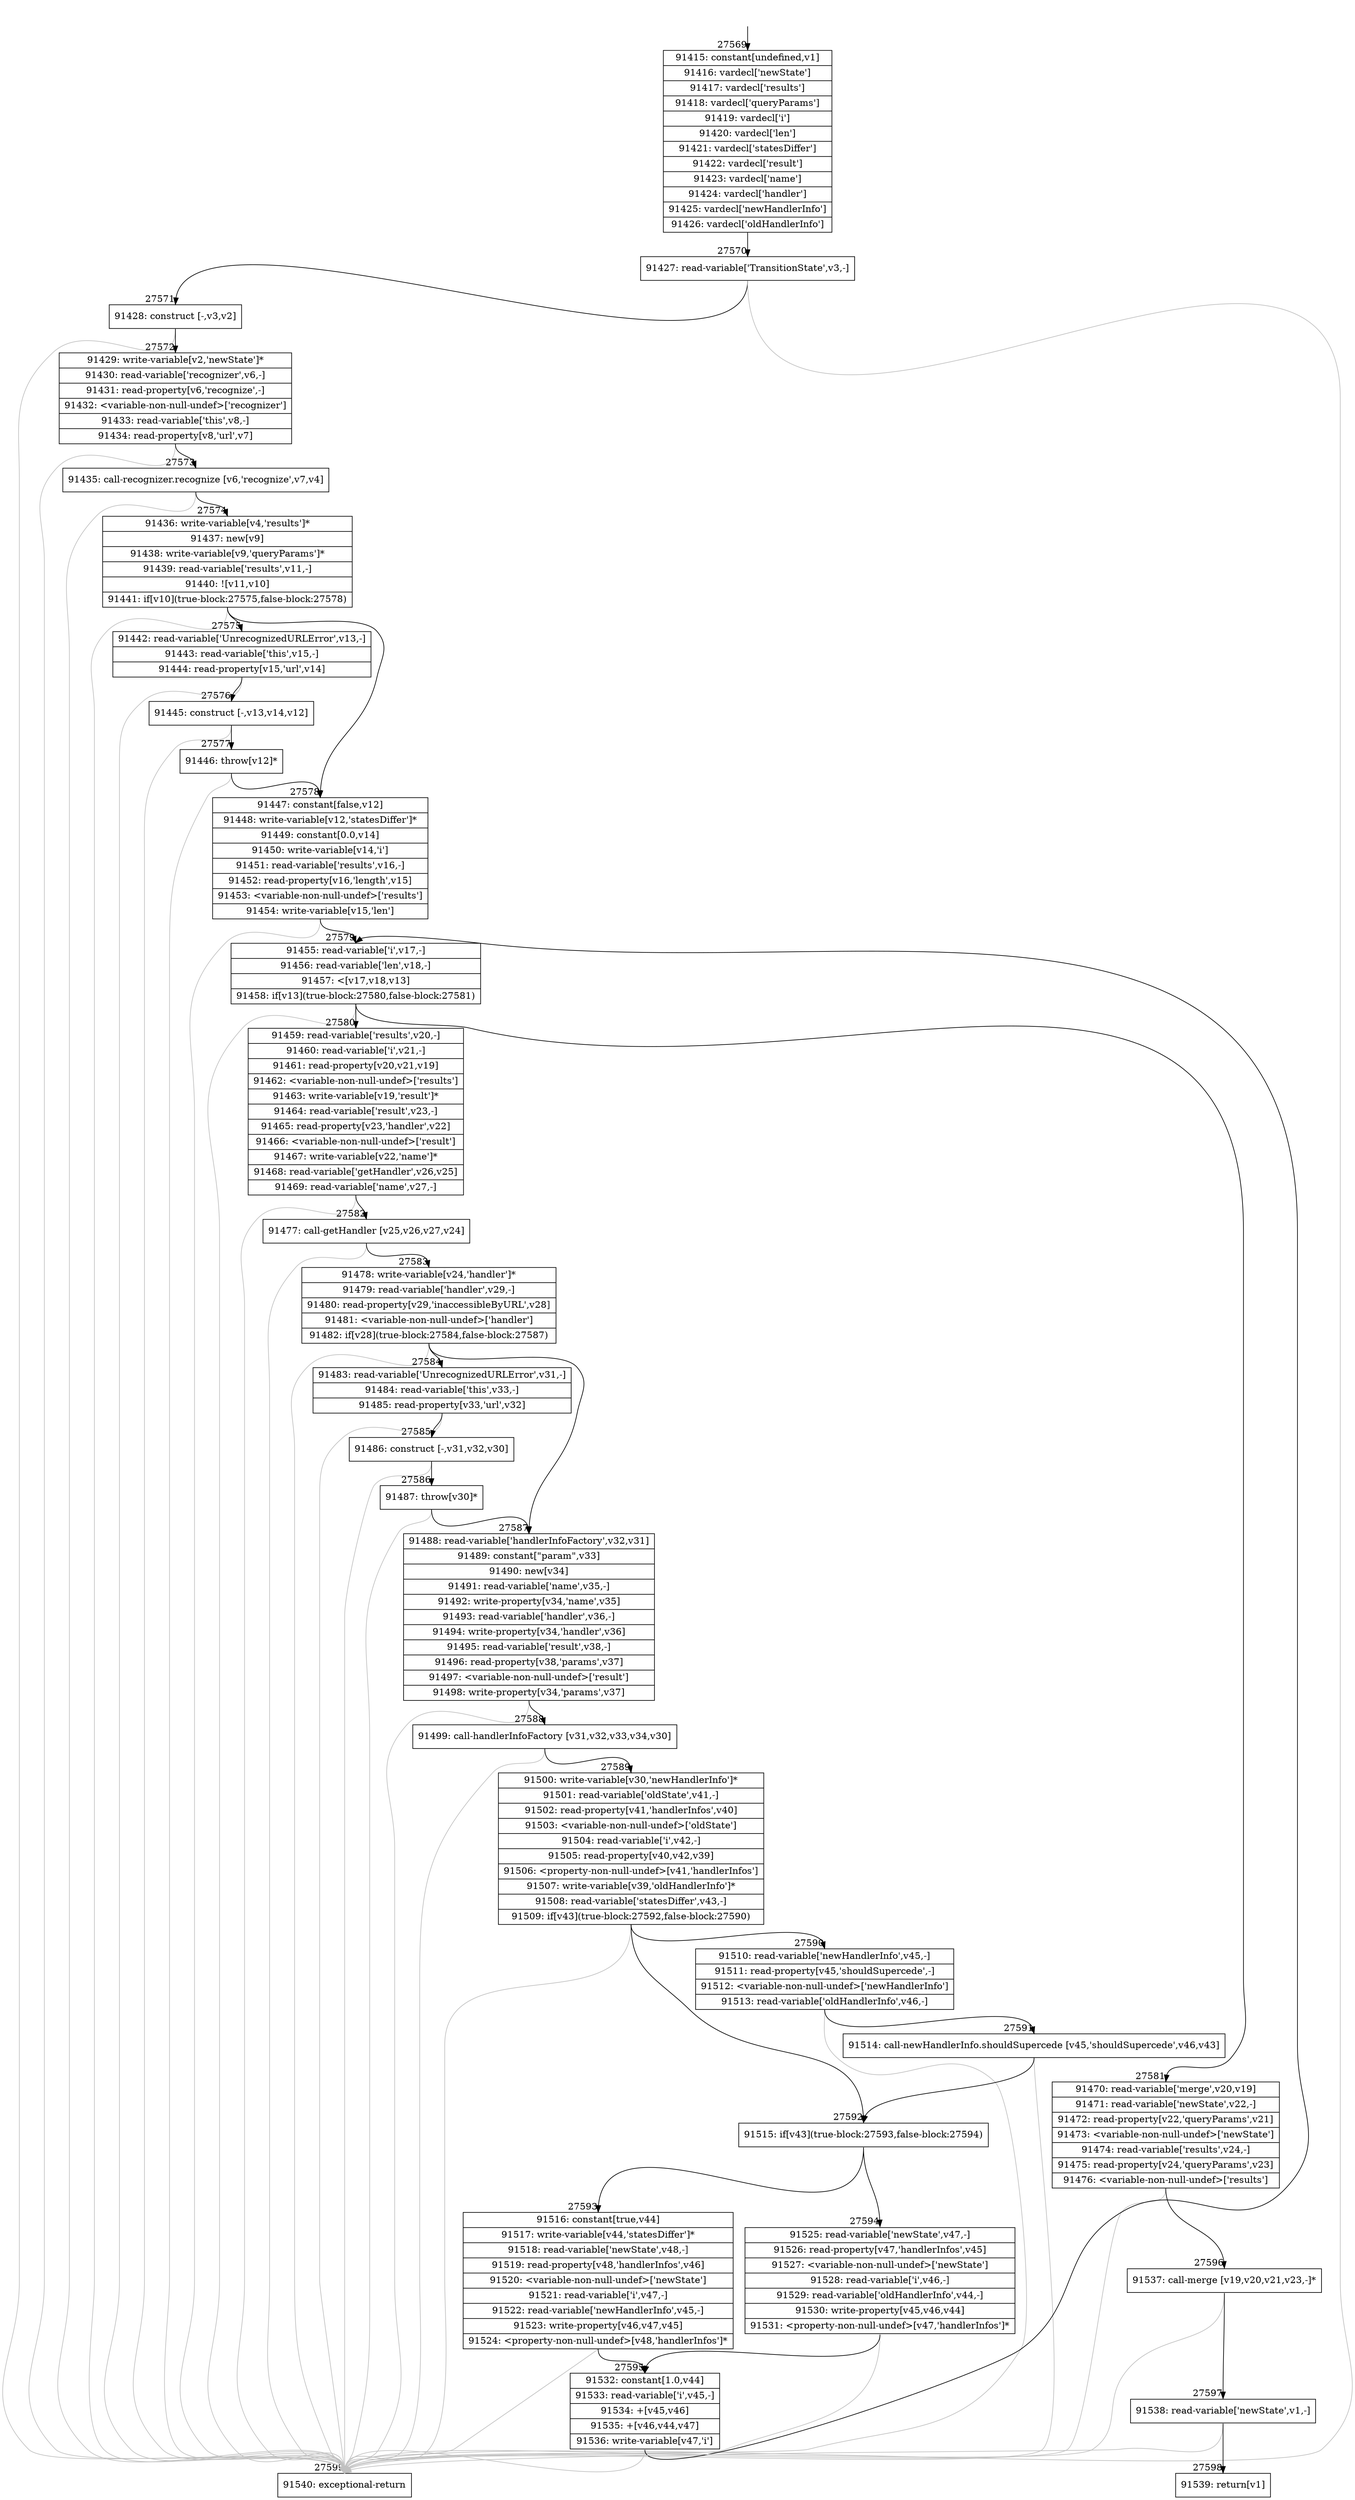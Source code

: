 digraph {
rankdir="TD"
BB_entry2403[shape=none,label=""];
BB_entry2403 -> BB27569 [tailport=s, headport=n, headlabel="    27569"]
BB27569 [shape=record label="{91415: constant[undefined,v1]|91416: vardecl['newState']|91417: vardecl['results']|91418: vardecl['queryParams']|91419: vardecl['i']|91420: vardecl['len']|91421: vardecl['statesDiffer']|91422: vardecl['result']|91423: vardecl['name']|91424: vardecl['handler']|91425: vardecl['newHandlerInfo']|91426: vardecl['oldHandlerInfo']}" ] 
BB27569 -> BB27570 [tailport=s, headport=n, headlabel="      27570"]
BB27570 [shape=record label="{91427: read-variable['TransitionState',v3,-]}" ] 
BB27570 -> BB27571 [tailport=s, headport=n, headlabel="      27571"]
BB27570 -> BB27599 [tailport=s, headport=n, color=gray, headlabel="      27599"]
BB27571 [shape=record label="{91428: construct [-,v3,v2]}" ] 
BB27571 -> BB27572 [tailport=s, headport=n, headlabel="      27572"]
BB27571 -> BB27599 [tailport=s, headport=n, color=gray]
BB27572 [shape=record label="{91429: write-variable[v2,'newState']*|91430: read-variable['recognizer',v6,-]|91431: read-property[v6,'recognize',-]|91432: \<variable-non-null-undef\>['recognizer']|91433: read-variable['this',v8,-]|91434: read-property[v8,'url',v7]}" ] 
BB27572 -> BB27573 [tailport=s, headport=n, headlabel="      27573"]
BB27572 -> BB27599 [tailport=s, headport=n, color=gray]
BB27573 [shape=record label="{91435: call-recognizer.recognize [v6,'recognize',v7,v4]}" ] 
BB27573 -> BB27574 [tailport=s, headport=n, headlabel="      27574"]
BB27573 -> BB27599 [tailport=s, headport=n, color=gray]
BB27574 [shape=record label="{91436: write-variable[v4,'results']*|91437: new[v9]|91438: write-variable[v9,'queryParams']*|91439: read-variable['results',v11,-]|91440: ![v11,v10]|91441: if[v10](true-block:27575,false-block:27578)}" ] 
BB27574 -> BB27575 [tailport=s, headport=n, headlabel="      27575"]
BB27574 -> BB27578 [tailport=s, headport=n, headlabel="      27578"]
BB27574 -> BB27599 [tailport=s, headport=n, color=gray]
BB27575 [shape=record label="{91442: read-variable['UnrecognizedURLError',v13,-]|91443: read-variable['this',v15,-]|91444: read-property[v15,'url',v14]}" ] 
BB27575 -> BB27576 [tailport=s, headport=n, headlabel="      27576"]
BB27575 -> BB27599 [tailport=s, headport=n, color=gray]
BB27576 [shape=record label="{91445: construct [-,v13,v14,v12]}" ] 
BB27576 -> BB27577 [tailport=s, headport=n, headlabel="      27577"]
BB27576 -> BB27599 [tailport=s, headport=n, color=gray]
BB27577 [shape=record label="{91446: throw[v12]*}" ] 
BB27577 -> BB27578 [tailport=s, headport=n]
BB27577 -> BB27599 [tailport=s, headport=n, color=gray]
BB27578 [shape=record label="{91447: constant[false,v12]|91448: write-variable[v12,'statesDiffer']*|91449: constant[0.0,v14]|91450: write-variable[v14,'i']|91451: read-variable['results',v16,-]|91452: read-property[v16,'length',v15]|91453: \<variable-non-null-undef\>['results']|91454: write-variable[v15,'len']}" ] 
BB27578 -> BB27579 [tailport=s, headport=n, headlabel="      27579"]
BB27578 -> BB27599 [tailport=s, headport=n, color=gray]
BB27579 [shape=record label="{91455: read-variable['i',v17,-]|91456: read-variable['len',v18,-]|91457: \<[v17,v18,v13]|91458: if[v13](true-block:27580,false-block:27581)}" ] 
BB27579 -> BB27580 [tailport=s, headport=n, headlabel="      27580"]
BB27579 -> BB27581 [tailport=s, headport=n, headlabel="      27581"]
BB27579 -> BB27599 [tailport=s, headport=n, color=gray]
BB27580 [shape=record label="{91459: read-variable['results',v20,-]|91460: read-variable['i',v21,-]|91461: read-property[v20,v21,v19]|91462: \<variable-non-null-undef\>['results']|91463: write-variable[v19,'result']*|91464: read-variable['result',v23,-]|91465: read-property[v23,'handler',v22]|91466: \<variable-non-null-undef\>['result']|91467: write-variable[v22,'name']*|91468: read-variable['getHandler',v26,v25]|91469: read-variable['name',v27,-]}" ] 
BB27580 -> BB27582 [tailport=s, headport=n, headlabel="      27582"]
BB27580 -> BB27599 [tailport=s, headport=n, color=gray]
BB27581 [shape=record label="{91470: read-variable['merge',v20,v19]|91471: read-variable['newState',v22,-]|91472: read-property[v22,'queryParams',v21]|91473: \<variable-non-null-undef\>['newState']|91474: read-variable['results',v24,-]|91475: read-property[v24,'queryParams',v23]|91476: \<variable-non-null-undef\>['results']}" ] 
BB27581 -> BB27596 [tailport=s, headport=n, headlabel="      27596"]
BB27581 -> BB27599 [tailport=s, headport=n, color=gray]
BB27582 [shape=record label="{91477: call-getHandler [v25,v26,v27,v24]}" ] 
BB27582 -> BB27583 [tailport=s, headport=n, headlabel="      27583"]
BB27582 -> BB27599 [tailport=s, headport=n, color=gray]
BB27583 [shape=record label="{91478: write-variable[v24,'handler']*|91479: read-variable['handler',v29,-]|91480: read-property[v29,'inaccessibleByURL',v28]|91481: \<variable-non-null-undef\>['handler']|91482: if[v28](true-block:27584,false-block:27587)}" ] 
BB27583 -> BB27584 [tailport=s, headport=n, headlabel="      27584"]
BB27583 -> BB27587 [tailport=s, headport=n, headlabel="      27587"]
BB27583 -> BB27599 [tailport=s, headport=n, color=gray]
BB27584 [shape=record label="{91483: read-variable['UnrecognizedURLError',v31,-]|91484: read-variable['this',v33,-]|91485: read-property[v33,'url',v32]}" ] 
BB27584 -> BB27585 [tailport=s, headport=n, headlabel="      27585"]
BB27584 -> BB27599 [tailport=s, headport=n, color=gray]
BB27585 [shape=record label="{91486: construct [-,v31,v32,v30]}" ] 
BB27585 -> BB27586 [tailport=s, headport=n, headlabel="      27586"]
BB27585 -> BB27599 [tailport=s, headport=n, color=gray]
BB27586 [shape=record label="{91487: throw[v30]*}" ] 
BB27586 -> BB27587 [tailport=s, headport=n]
BB27586 -> BB27599 [tailport=s, headport=n, color=gray]
BB27587 [shape=record label="{91488: read-variable['handlerInfoFactory',v32,v31]|91489: constant[\"param\",v33]|91490: new[v34]|91491: read-variable['name',v35,-]|91492: write-property[v34,'name',v35]|91493: read-variable['handler',v36,-]|91494: write-property[v34,'handler',v36]|91495: read-variable['result',v38,-]|91496: read-property[v38,'params',v37]|91497: \<variable-non-null-undef\>['result']|91498: write-property[v34,'params',v37]}" ] 
BB27587 -> BB27588 [tailport=s, headport=n, headlabel="      27588"]
BB27587 -> BB27599 [tailport=s, headport=n, color=gray]
BB27588 [shape=record label="{91499: call-handlerInfoFactory [v31,v32,v33,v34,v30]}" ] 
BB27588 -> BB27589 [tailport=s, headport=n, headlabel="      27589"]
BB27588 -> BB27599 [tailport=s, headport=n, color=gray]
BB27589 [shape=record label="{91500: write-variable[v30,'newHandlerInfo']*|91501: read-variable['oldState',v41,-]|91502: read-property[v41,'handlerInfos',v40]|91503: \<variable-non-null-undef\>['oldState']|91504: read-variable['i',v42,-]|91505: read-property[v40,v42,v39]|91506: \<property-non-null-undef\>[v41,'handlerInfos']|91507: write-variable[v39,'oldHandlerInfo']*|91508: read-variable['statesDiffer',v43,-]|91509: if[v43](true-block:27592,false-block:27590)}" ] 
BB27589 -> BB27592 [tailport=s, headport=n, headlabel="      27592"]
BB27589 -> BB27590 [tailport=s, headport=n, headlabel="      27590"]
BB27589 -> BB27599 [tailport=s, headport=n, color=gray]
BB27590 [shape=record label="{91510: read-variable['newHandlerInfo',v45,-]|91511: read-property[v45,'shouldSupercede',-]|91512: \<variable-non-null-undef\>['newHandlerInfo']|91513: read-variable['oldHandlerInfo',v46,-]}" ] 
BB27590 -> BB27591 [tailport=s, headport=n, headlabel="      27591"]
BB27590 -> BB27599 [tailport=s, headport=n, color=gray]
BB27591 [shape=record label="{91514: call-newHandlerInfo.shouldSupercede [v45,'shouldSupercede',v46,v43]}" ] 
BB27591 -> BB27592 [tailport=s, headport=n]
BB27591 -> BB27599 [tailport=s, headport=n, color=gray]
BB27592 [shape=record label="{91515: if[v43](true-block:27593,false-block:27594)}" ] 
BB27592 -> BB27593 [tailport=s, headport=n, headlabel="      27593"]
BB27592 -> BB27594 [tailport=s, headport=n, headlabel="      27594"]
BB27593 [shape=record label="{91516: constant[true,v44]|91517: write-variable[v44,'statesDiffer']*|91518: read-variable['newState',v48,-]|91519: read-property[v48,'handlerInfos',v46]|91520: \<variable-non-null-undef\>['newState']|91521: read-variable['i',v47,-]|91522: read-variable['newHandlerInfo',v45,-]|91523: write-property[v46,v47,v45]|91524: \<property-non-null-undef\>[v48,'handlerInfos']*}" ] 
BB27593 -> BB27595 [tailport=s, headport=n, headlabel="      27595"]
BB27593 -> BB27599 [tailport=s, headport=n, color=gray]
BB27594 [shape=record label="{91525: read-variable['newState',v47,-]|91526: read-property[v47,'handlerInfos',v45]|91527: \<variable-non-null-undef\>['newState']|91528: read-variable['i',v46,-]|91529: read-variable['oldHandlerInfo',v44,-]|91530: write-property[v45,v46,v44]|91531: \<property-non-null-undef\>[v47,'handlerInfos']*}" ] 
BB27594 -> BB27595 [tailport=s, headport=n]
BB27594 -> BB27599 [tailport=s, headport=n, color=gray]
BB27595 [shape=record label="{91532: constant[1.0,v44]|91533: read-variable['i',v45,-]|91534: +[v45,v46]|91535: +[v46,v44,v47]|91536: write-variable[v47,'i']}" ] 
BB27595 -> BB27579 [tailport=s, headport=n]
BB27595 -> BB27599 [tailport=s, headport=n, color=gray]
BB27596 [shape=record label="{91537: call-merge [v19,v20,v21,v23,-]*}" ] 
BB27596 -> BB27597 [tailport=s, headport=n, headlabel="      27597"]
BB27596 -> BB27599 [tailport=s, headport=n, color=gray]
BB27597 [shape=record label="{91538: read-variable['newState',v1,-]}" ] 
BB27597 -> BB27598 [tailport=s, headport=n, headlabel="      27598"]
BB27597 -> BB27599 [tailport=s, headport=n, color=gray]
BB27598 [shape=record label="{91539: return[v1]}" ] 
BB27599 [shape=record label="{91540: exceptional-return}" ] 
//#$~ 49569
}
